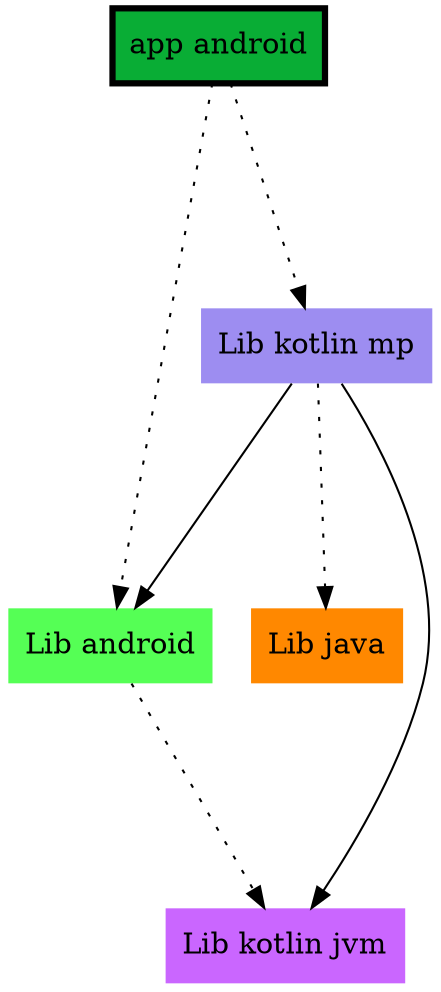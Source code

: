 digraph {
  edge ["arrowhead"="normal","arrowtail"="none"]
  graph ["dpi"="100","fontsize"="30","ranksep"="1.5","rankdir"="TB"]
  node ["style"="filled"]
  "Lib android" ["fillcolor"="#55FF55","shape"="none"]
  "Lib java" ["fillcolor"="#FF8800","shape"="none"]
  "Lib kotlin jvm" ["fillcolor"="#CA66FF","shape"="none"]
  "Lib kotlin mp" ["fillcolor"="#9D8DF1","shape"="none"]
  "app android" ["fillcolor"="#09AD35","color"="black","penwidth"="3","shape"="box"]
  "Lib android" -> "Lib kotlin jvm" ["style"="dotted"]
  "Lib kotlin mp" -> "Lib android"
  "Lib kotlin mp" -> "Lib java" ["style"="dotted"]
  "Lib kotlin mp" -> "Lib kotlin jvm"
  "app android" -> "Lib android" ["style"="dotted"]
  "app android" -> "Lib kotlin mp" ["style"="dotted"]
}

